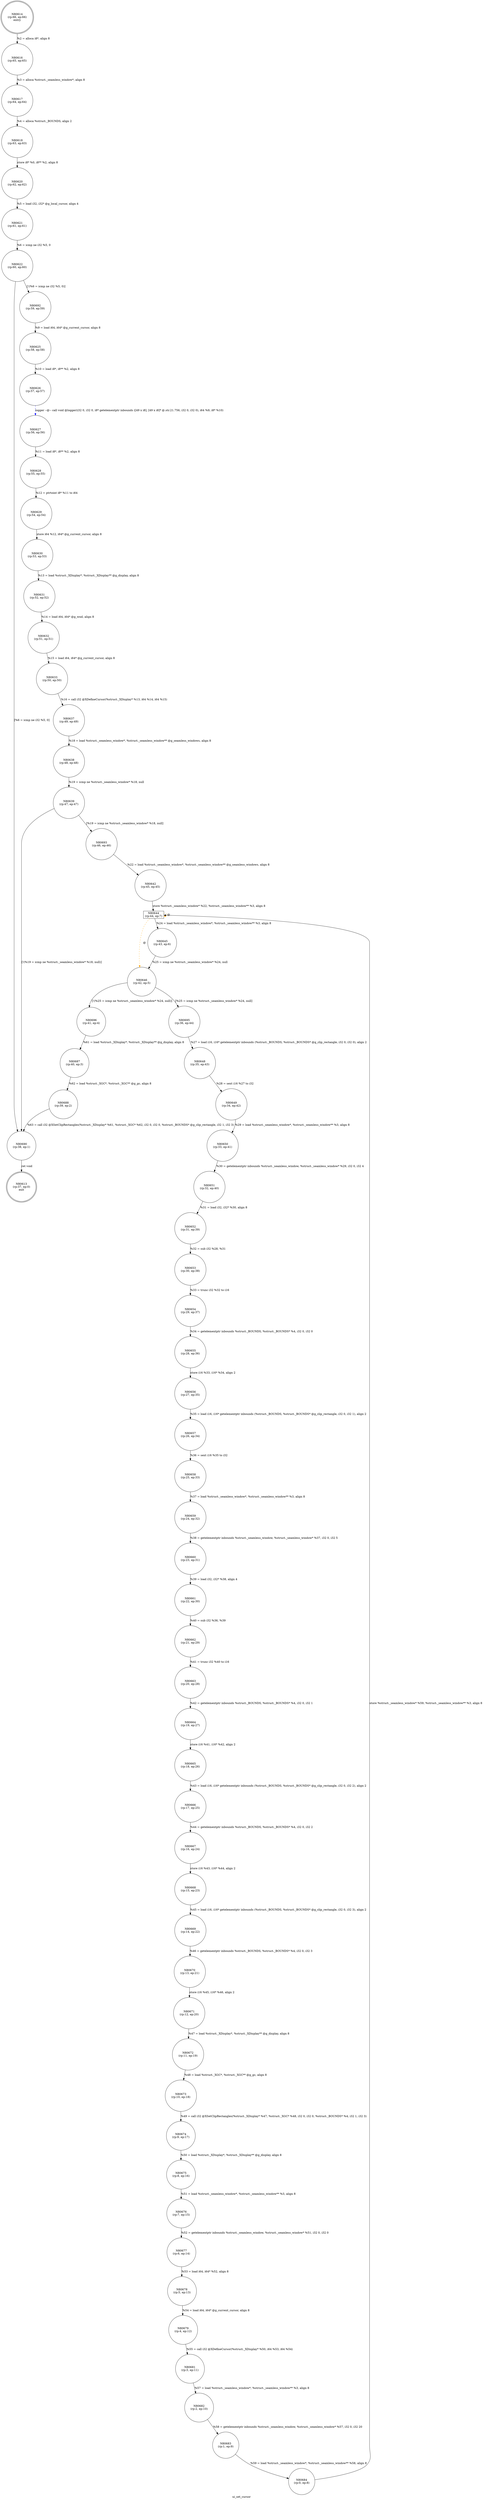 digraph ui_set_cursor {
label="ui_set_cursor"
80613 [label="N80613\n(rp:37, ep:0)\nexit", shape="doublecircle"]
80614 [label="N80614\n(rp:66, ep:66)\nentry", shape="doublecircle"]
80614 -> 80616 [label="%2 = alloca i8*, align 8"]
80616 [label="N80616\n(rp:65, ep:65)", shape="circle"]
80616 -> 80617 [label="%3 = alloca %struct._seamless_window*, align 8"]
80617 [label="N80617\n(rp:64, ep:64)", shape="circle"]
80617 -> 80618 [label="%4 = alloca %struct._BOUNDS, align 2"]
80618 [label="N80618\n(rp:63, ep:63)", shape="circle"]
80618 -> 80620 [label="store i8* %0, i8** %2, align 8"]
80620 [label="N80620\n(rp:62, ep:62)", shape="circle"]
80620 -> 80621 [label="%5 = load i32, i32* @g_local_cursor, align 4"]
80621 [label="N80621\n(rp:61, ep:61)", shape="circle"]
80621 -> 80622 [label="%6 = icmp ne i32 %5, 0"]
80622 [label="N80622\n(rp:60, ep:60)", shape="circle"]
80622 -> 80692 [label="[!(%6 = icmp ne i32 %5, 0)]"]
80622 -> 80690 [label="[%6 = icmp ne i32 %5, 0]"]
80625 [label="N80625\n(rp:58, ep:58)", shape="circle"]
80625 -> 80626 [label="%10 = load i8*, i8** %2, align 8"]
80626 [label="N80626\n(rp:57, ep:57)", shape="circle"]
80626 -> 80627 [label="logger --@-- call void @logger(i32 0, i32 0, i8* getelementptr inbounds ([49 x i8], [49 x i8]* @.str.21.756, i32 0, i32 0), i64 %9, i8* %10)", style="dashed", color="blue"]
80627 [label="N80627\n(rp:56, ep:56)", shape="circle"]
80627 -> 80628 [label="%11 = load i8*, i8** %2, align 8"]
80628 [label="N80628\n(rp:55, ep:55)", shape="circle"]
80628 -> 80629 [label="%12 = ptrtoint i8* %11 to i64"]
80629 [label="N80629\n(rp:54, ep:54)", shape="circle"]
80629 -> 80630 [label="store i64 %12, i64* @g_current_cursor, align 8"]
80630 [label="N80630\n(rp:53, ep:53)", shape="circle"]
80630 -> 80631 [label="%13 = load %struct._XDisplay*, %struct._XDisplay** @g_display, align 8"]
80631 [label="N80631\n(rp:52, ep:52)", shape="circle"]
80631 -> 80632 [label="%14 = load i64, i64* @g_wnd, align 8"]
80632 [label="N80632\n(rp:51, ep:51)", shape="circle"]
80632 -> 80633 [label="%15 = load i64, i64* @g_current_cursor, align 8"]
80633 [label="N80633\n(rp:50, ep:50)", shape="circle"]
80633 -> 80637 [label="%16 = call i32 @XDefineCursor(%struct._XDisplay* %13, i64 %14, i64 %15)"]
80637 [label="N80637\n(rp:49, ep:49)", shape="circle"]
80637 -> 80638 [label="%18 = load %struct._seamless_window*, %struct._seamless_window** @g_seamless_windows, align 8"]
80638 [label="N80638\n(rp:48, ep:48)", shape="circle"]
80638 -> 80639 [label="%19 = icmp ne %struct._seamless_window* %18, null"]
80639 [label="N80639\n(rp:47, ep:47)", shape="circle"]
80639 -> 80693 [label="[%19 = icmp ne %struct._seamless_window* %18, null]"]
80639 -> 80690 [label="[!(%19 = icmp ne %struct._seamless_window* %18, null)]"]
80642 [label="N80642\n(rp:45, ep:45)", shape="circle"]
80642 -> 80644 [label="store %struct._seamless_window* %22, %struct._seamless_window** %3, align 8"]
80644 [label="N80644\n(rp:44, ep:7)", shape="box"]
80644 -> 80645 [label="%24 = load %struct._seamless_window*, %struct._seamless_window** %3, align 8"]
80644 -> 80644 [label="@", style="dashed", color="orange"]
80644 -> 80646 [label="@", style="dashed", color="orange"]
80645 [label="N80645\n(rp:43, ep:6)", shape="circle"]
80645 -> 80646 [label="%25 = icmp ne %struct._seamless_window* %24, null"]
80646 [label="N80646\n(rp:42, ep:5)", shape="circle"]
80646 -> 80695 [label="[%25 = icmp ne %struct._seamless_window* %24, null]"]
80646 -> 80696 [label="[!(%25 = icmp ne %struct._seamless_window* %24, null)]"]
80648 [label="N80648\n(rp:35, ep:43)", shape="circle"]
80648 -> 80649 [label="%28 = sext i16 %27 to i32"]
80649 [label="N80649\n(rp:34, ep:42)", shape="circle"]
80649 -> 80650 [label="%29 = load %struct._seamless_window*, %struct._seamless_window** %3, align 8"]
80650 [label="N80650\n(rp:33, ep:41)", shape="circle"]
80650 -> 80651 [label="%30 = getelementptr inbounds %struct._seamless_window, %struct._seamless_window* %29, i32 0, i32 4"]
80651 [label="N80651\n(rp:32, ep:40)", shape="circle"]
80651 -> 80652 [label="%31 = load i32, i32* %30, align 8"]
80652 [label="N80652\n(rp:31, ep:39)", shape="circle"]
80652 -> 80653 [label="%32 = sub i32 %28, %31"]
80653 [label="N80653\n(rp:30, ep:38)", shape="circle"]
80653 -> 80654 [label="%33 = trunc i32 %32 to i16"]
80654 [label="N80654\n(rp:29, ep:37)", shape="circle"]
80654 -> 80655 [label="%34 = getelementptr inbounds %struct._BOUNDS, %struct._BOUNDS* %4, i32 0, i32 0"]
80655 [label="N80655\n(rp:28, ep:36)", shape="circle"]
80655 -> 80656 [label="store i16 %33, i16* %34, align 2"]
80656 [label="N80656\n(rp:27, ep:35)", shape="circle"]
80656 -> 80657 [label="%35 = load i16, i16* getelementptr inbounds (%struct._BOUNDS, %struct._BOUNDS* @g_clip_rectangle, i32 0, i32 1), align 2"]
80657 [label="N80657\n(rp:26, ep:34)", shape="circle"]
80657 -> 80658 [label="%36 = sext i16 %35 to i32"]
80658 [label="N80658\n(rp:25, ep:33)", shape="circle"]
80658 -> 80659 [label="%37 = load %struct._seamless_window*, %struct._seamless_window** %3, align 8"]
80659 [label="N80659\n(rp:24, ep:32)", shape="circle"]
80659 -> 80660 [label="%38 = getelementptr inbounds %struct._seamless_window, %struct._seamless_window* %37, i32 0, i32 5"]
80660 [label="N80660\n(rp:23, ep:31)", shape="circle"]
80660 -> 80661 [label="%39 = load i32, i32* %38, align 4"]
80661 [label="N80661\n(rp:22, ep:30)", shape="circle"]
80661 -> 80662 [label="%40 = sub i32 %36, %39"]
80662 [label="N80662\n(rp:21, ep:29)", shape="circle"]
80662 -> 80663 [label="%41 = trunc i32 %40 to i16"]
80663 [label="N80663\n(rp:20, ep:28)", shape="circle"]
80663 -> 80664 [label="%42 = getelementptr inbounds %struct._BOUNDS, %struct._BOUNDS* %4, i32 0, i32 1"]
80664 [label="N80664\n(rp:19, ep:27)", shape="circle"]
80664 -> 80665 [label="store i16 %41, i16* %42, align 2"]
80665 [label="N80665\n(rp:18, ep:26)", shape="circle"]
80665 -> 80666 [label="%43 = load i16, i16* getelementptr inbounds (%struct._BOUNDS, %struct._BOUNDS* @g_clip_rectangle, i32 0, i32 2), align 2"]
80666 [label="N80666\n(rp:17, ep:25)", shape="circle"]
80666 -> 80667 [label="%44 = getelementptr inbounds %struct._BOUNDS, %struct._BOUNDS* %4, i32 0, i32 2"]
80667 [label="N80667\n(rp:16, ep:24)", shape="circle"]
80667 -> 80668 [label="store i16 %43, i16* %44, align 2"]
80668 [label="N80668\n(rp:15, ep:23)", shape="circle"]
80668 -> 80669 [label="%45 = load i16, i16* getelementptr inbounds (%struct._BOUNDS, %struct._BOUNDS* @g_clip_rectangle, i32 0, i32 3), align 2"]
80669 [label="N80669\n(rp:14, ep:22)", shape="circle"]
80669 -> 80670 [label="%46 = getelementptr inbounds %struct._BOUNDS, %struct._BOUNDS* %4, i32 0, i32 3"]
80670 [label="N80670\n(rp:13, ep:21)", shape="circle"]
80670 -> 80671 [label="store i16 %45, i16* %46, align 2"]
80671 [label="N80671\n(rp:12, ep:20)", shape="circle"]
80671 -> 80672 [label="%47 = load %struct._XDisplay*, %struct._XDisplay** @g_display, align 8"]
80672 [label="N80672\n(rp:11, ep:19)", shape="circle"]
80672 -> 80673 [label="%48 = load %struct._XGC*, %struct._XGC** @g_gc, align 8"]
80673 [label="N80673\n(rp:10, ep:18)", shape="circle"]
80673 -> 80674 [label="%49 = call i32 @XSetClipRectangles(%struct._XDisplay* %47, %struct._XGC* %48, i32 0, i32 0, %struct._BOUNDS* %4, i32 1, i32 3)"]
80674 [label="N80674\n(rp:9, ep:17)", shape="circle"]
80674 -> 80675 [label="%50 = load %struct._XDisplay*, %struct._XDisplay** @g_display, align 8"]
80675 [label="N80675\n(rp:8, ep:16)", shape="circle"]
80675 -> 80676 [label="%51 = load %struct._seamless_window*, %struct._seamless_window** %3, align 8"]
80676 [label="N80676\n(rp:7, ep:15)", shape="circle"]
80676 -> 80677 [label="%52 = getelementptr inbounds %struct._seamless_window, %struct._seamless_window* %51, i32 0, i32 0"]
80677 [label="N80677\n(rp:6, ep:14)", shape="circle"]
80677 -> 80678 [label="%53 = load i64, i64* %52, align 8"]
80678 [label="N80678\n(rp:5, ep:13)", shape="circle"]
80678 -> 80679 [label="%54 = load i64, i64* @g_current_cursor, align 8"]
80679 [label="N80679\n(rp:4, ep:12)", shape="circle"]
80679 -> 80681 [label="%55 = call i32 @XDefineCursor(%struct._XDisplay* %50, i64 %53, i64 %54)"]
80681 [label="N80681\n(rp:3, ep:11)", shape="circle"]
80681 -> 80682 [label="%57 = load %struct._seamless_window*, %struct._seamless_window** %3, align 8"]
80682 [label="N80682\n(rp:2, ep:10)", shape="circle"]
80682 -> 80683 [label="%58 = getelementptr inbounds %struct._seamless_window, %struct._seamless_window* %57, i32 0, i32 20"]
80683 [label="N80683\n(rp:1, ep:9)", shape="circle"]
80683 -> 80684 [label="%59 = load %struct._seamless_window*, %struct._seamless_window** %58, align 8"]
80684 [label="N80684\n(rp:0, ep:8)", shape="circle"]
80684 -> 80644 [label="store %struct._seamless_window* %59, %struct._seamless_window** %3, align 8"]
80687 [label="N80687\n(rp:40, ep:3)", shape="circle"]
80687 -> 80688 [label="%62 = load %struct._XGC*, %struct._XGC** @g_gc, align 8"]
80688 [label="N80688\n(rp:39, ep:2)", shape="circle"]
80688 -> 80690 [label="%63 = call i32 @XSetClipRectangles(%struct._XDisplay* %61, %struct._XGC* %62, i32 0, i32 0, %struct._BOUNDS* @g_clip_rectangle, i32 1, i32 3)"]
80690 [label="N80690\n(rp:38, ep:1)", shape="circle"]
80690 -> 80613 [label="ret void"]
80692 [label="N80692\n(rp:59, ep:59)", shape="circle"]
80692 -> 80625 [label="%9 = load i64, i64* @g_current_cursor, align 8"]
80693 [label="N80693\n(rp:46, ep:46)", shape="circle"]
80693 -> 80642 [label="%22 = load %struct._seamless_window*, %struct._seamless_window** @g_seamless_windows, align 8"]
80695 [label="N80695\n(rp:36, ep:44)", shape="circle"]
80695 -> 80648 [label="%27 = load i16, i16* getelementptr inbounds (%struct._BOUNDS, %struct._BOUNDS* @g_clip_rectangle, i32 0, i32 0), align 2"]
80696 [label="N80696\n(rp:41, ep:4)", shape="circle"]
80696 -> 80687 [label="%61 = load %struct._XDisplay*, %struct._XDisplay** @g_display, align 8"]
}

